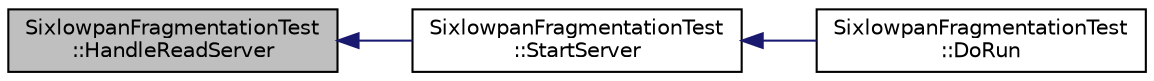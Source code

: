 digraph "SixlowpanFragmentationTest::HandleReadServer"
{
  edge [fontname="Helvetica",fontsize="10",labelfontname="Helvetica",labelfontsize="10"];
  node [fontname="Helvetica",fontsize="10",shape=record];
  rankdir="LR";
  Node1 [label="SixlowpanFragmentationTest\l::HandleReadServer",height=0.2,width=0.4,color="black", fillcolor="grey75", style="filled", fontcolor="black"];
  Node1 -> Node2 [dir="back",color="midnightblue",fontsize="10",style="solid"];
  Node2 [label="SixlowpanFragmentationTest\l::StartServer",height=0.2,width=0.4,color="black", fillcolor="white", style="filled",URL="$df/dc3/classSixlowpanFragmentationTest.html#a2b70baf58418b5e3c1daec1d77f06a84"];
  Node2 -> Node3 [dir="back",color="midnightblue",fontsize="10",style="solid"];
  Node3 [label="SixlowpanFragmentationTest\l::DoRun",height=0.2,width=0.4,color="black", fillcolor="white", style="filled",URL="$df/dc3/classSixlowpanFragmentationTest.html#ae85beebff8e7d4f8c1e108beb17df274",tooltip="Implementation to actually run this TestCase. "];
}
